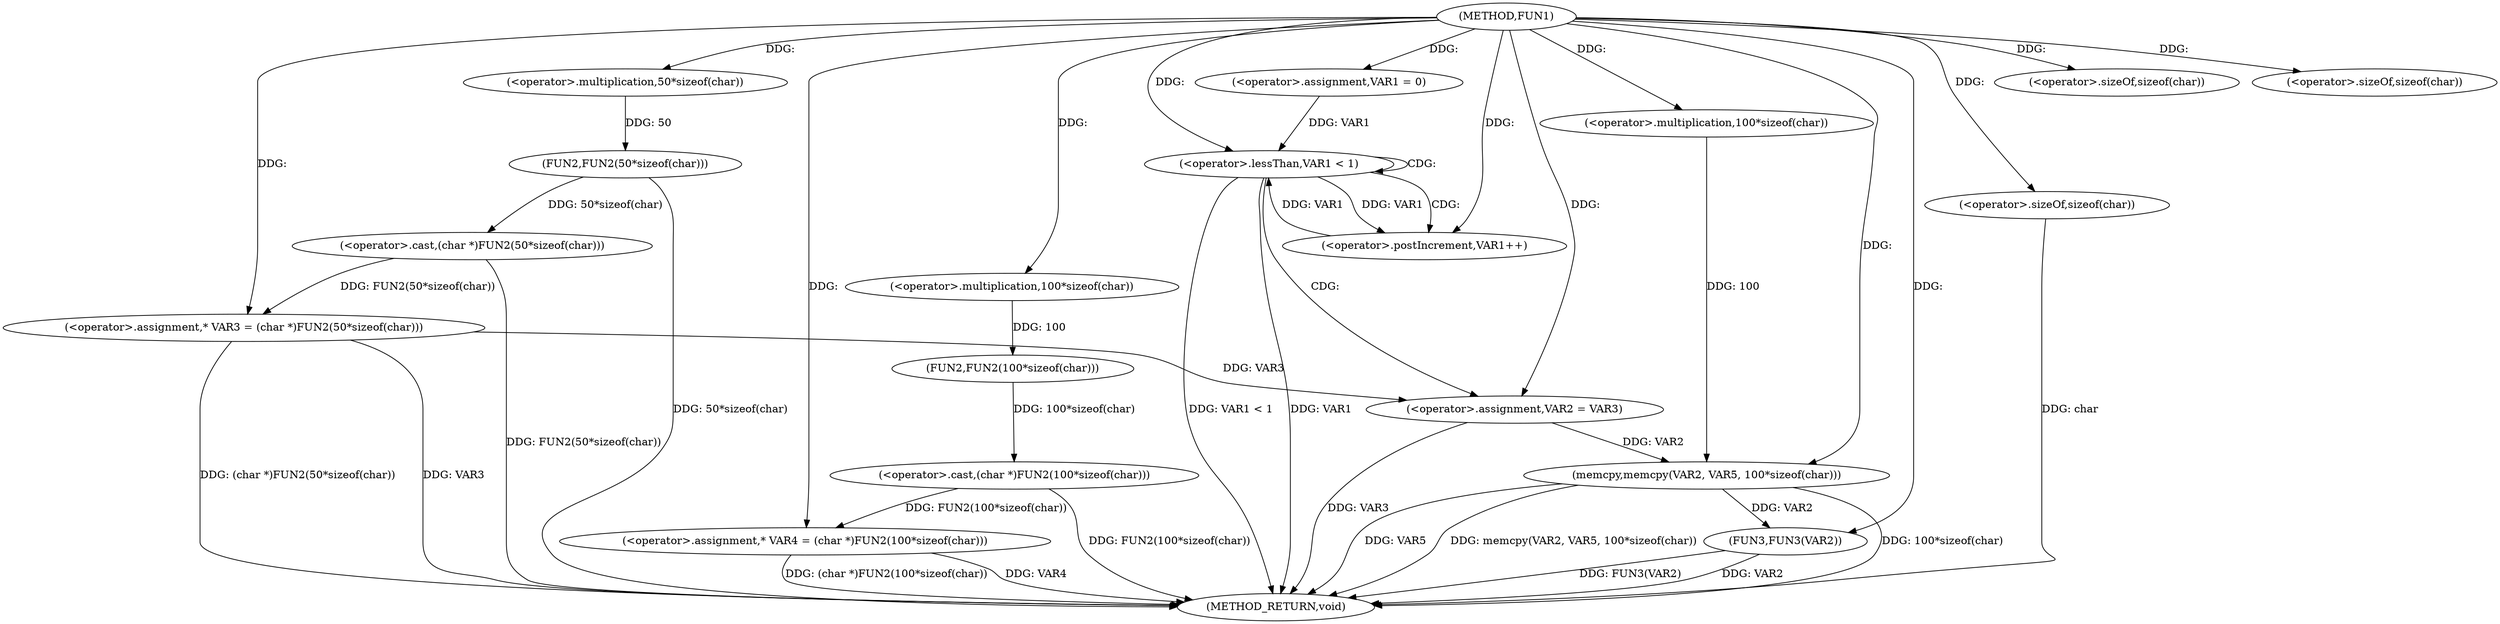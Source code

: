 digraph FUN1 {  
"1000100" [label = "(METHOD,FUN1)" ]
"1000148" [label = "(METHOD_RETURN,void)" ]
"1000105" [label = "(<operator>.assignment,* VAR3 = (char *)FUN2(50*sizeof(char)))" ]
"1000107" [label = "(<operator>.cast,(char *)FUN2(50*sizeof(char)))" ]
"1000109" [label = "(FUN2,FUN2(50*sizeof(char)))" ]
"1000110" [label = "(<operator>.multiplication,50*sizeof(char))" ]
"1000112" [label = "(<operator>.sizeOf,sizeof(char))" ]
"1000115" [label = "(<operator>.assignment,* VAR4 = (char *)FUN2(100*sizeof(char)))" ]
"1000117" [label = "(<operator>.cast,(char *)FUN2(100*sizeof(char)))" ]
"1000119" [label = "(FUN2,FUN2(100*sizeof(char)))" ]
"1000120" [label = "(<operator>.multiplication,100*sizeof(char))" ]
"1000122" [label = "(<operator>.sizeOf,sizeof(char))" ]
"1000125" [label = "(<operator>.assignment,VAR1 = 0)" ]
"1000128" [label = "(<operator>.lessThan,VAR1 < 1)" ]
"1000131" [label = "(<operator>.postIncrement,VAR1++)" ]
"1000134" [label = "(<operator>.assignment,VAR2 = VAR3)" ]
"1000139" [label = "(memcpy,memcpy(VAR2, VAR5, 100*sizeof(char)))" ]
"1000142" [label = "(<operator>.multiplication,100*sizeof(char))" ]
"1000144" [label = "(<operator>.sizeOf,sizeof(char))" ]
"1000146" [label = "(FUN3,FUN3(VAR2))" ]
  "1000115" -> "1000148"  [ label = "DDG: (char *)FUN2(100*sizeof(char))"] 
  "1000139" -> "1000148"  [ label = "DDG: 100*sizeof(char)"] 
  "1000105" -> "1000148"  [ label = "DDG: (char *)FUN2(50*sizeof(char))"] 
  "1000109" -> "1000148"  [ label = "DDG: 50*sizeof(char)"] 
  "1000128" -> "1000148"  [ label = "DDG: VAR1 < 1"] 
  "1000117" -> "1000148"  [ label = "DDG: FUN2(100*sizeof(char))"] 
  "1000146" -> "1000148"  [ label = "DDG: FUN3(VAR2)"] 
  "1000139" -> "1000148"  [ label = "DDG: VAR5"] 
  "1000139" -> "1000148"  [ label = "DDG: memcpy(VAR2, VAR5, 100*sizeof(char))"] 
  "1000128" -> "1000148"  [ label = "DDG: VAR1"] 
  "1000134" -> "1000148"  [ label = "DDG: VAR3"] 
  "1000144" -> "1000148"  [ label = "DDG: char"] 
  "1000146" -> "1000148"  [ label = "DDG: VAR2"] 
  "1000115" -> "1000148"  [ label = "DDG: VAR4"] 
  "1000105" -> "1000148"  [ label = "DDG: VAR3"] 
  "1000107" -> "1000148"  [ label = "DDG: FUN2(50*sizeof(char))"] 
  "1000107" -> "1000105"  [ label = "DDG: FUN2(50*sizeof(char))"] 
  "1000100" -> "1000105"  [ label = "DDG: "] 
  "1000109" -> "1000107"  [ label = "DDG: 50*sizeof(char)"] 
  "1000110" -> "1000109"  [ label = "DDG: 50"] 
  "1000100" -> "1000110"  [ label = "DDG: "] 
  "1000100" -> "1000112"  [ label = "DDG: "] 
  "1000117" -> "1000115"  [ label = "DDG: FUN2(100*sizeof(char))"] 
  "1000100" -> "1000115"  [ label = "DDG: "] 
  "1000119" -> "1000117"  [ label = "DDG: 100*sizeof(char)"] 
  "1000120" -> "1000119"  [ label = "DDG: 100"] 
  "1000100" -> "1000120"  [ label = "DDG: "] 
  "1000100" -> "1000122"  [ label = "DDG: "] 
  "1000100" -> "1000125"  [ label = "DDG: "] 
  "1000125" -> "1000128"  [ label = "DDG: VAR1"] 
  "1000131" -> "1000128"  [ label = "DDG: VAR1"] 
  "1000100" -> "1000128"  [ label = "DDG: "] 
  "1000128" -> "1000131"  [ label = "DDG: VAR1"] 
  "1000100" -> "1000131"  [ label = "DDG: "] 
  "1000105" -> "1000134"  [ label = "DDG: VAR3"] 
  "1000100" -> "1000134"  [ label = "DDG: "] 
  "1000134" -> "1000139"  [ label = "DDG: VAR2"] 
  "1000100" -> "1000139"  [ label = "DDG: "] 
  "1000142" -> "1000139"  [ label = "DDG: 100"] 
  "1000100" -> "1000142"  [ label = "DDG: "] 
  "1000100" -> "1000144"  [ label = "DDG: "] 
  "1000139" -> "1000146"  [ label = "DDG: VAR2"] 
  "1000100" -> "1000146"  [ label = "DDG: "] 
  "1000128" -> "1000128"  [ label = "CDG: "] 
  "1000128" -> "1000131"  [ label = "CDG: "] 
  "1000128" -> "1000134"  [ label = "CDG: "] 
}

